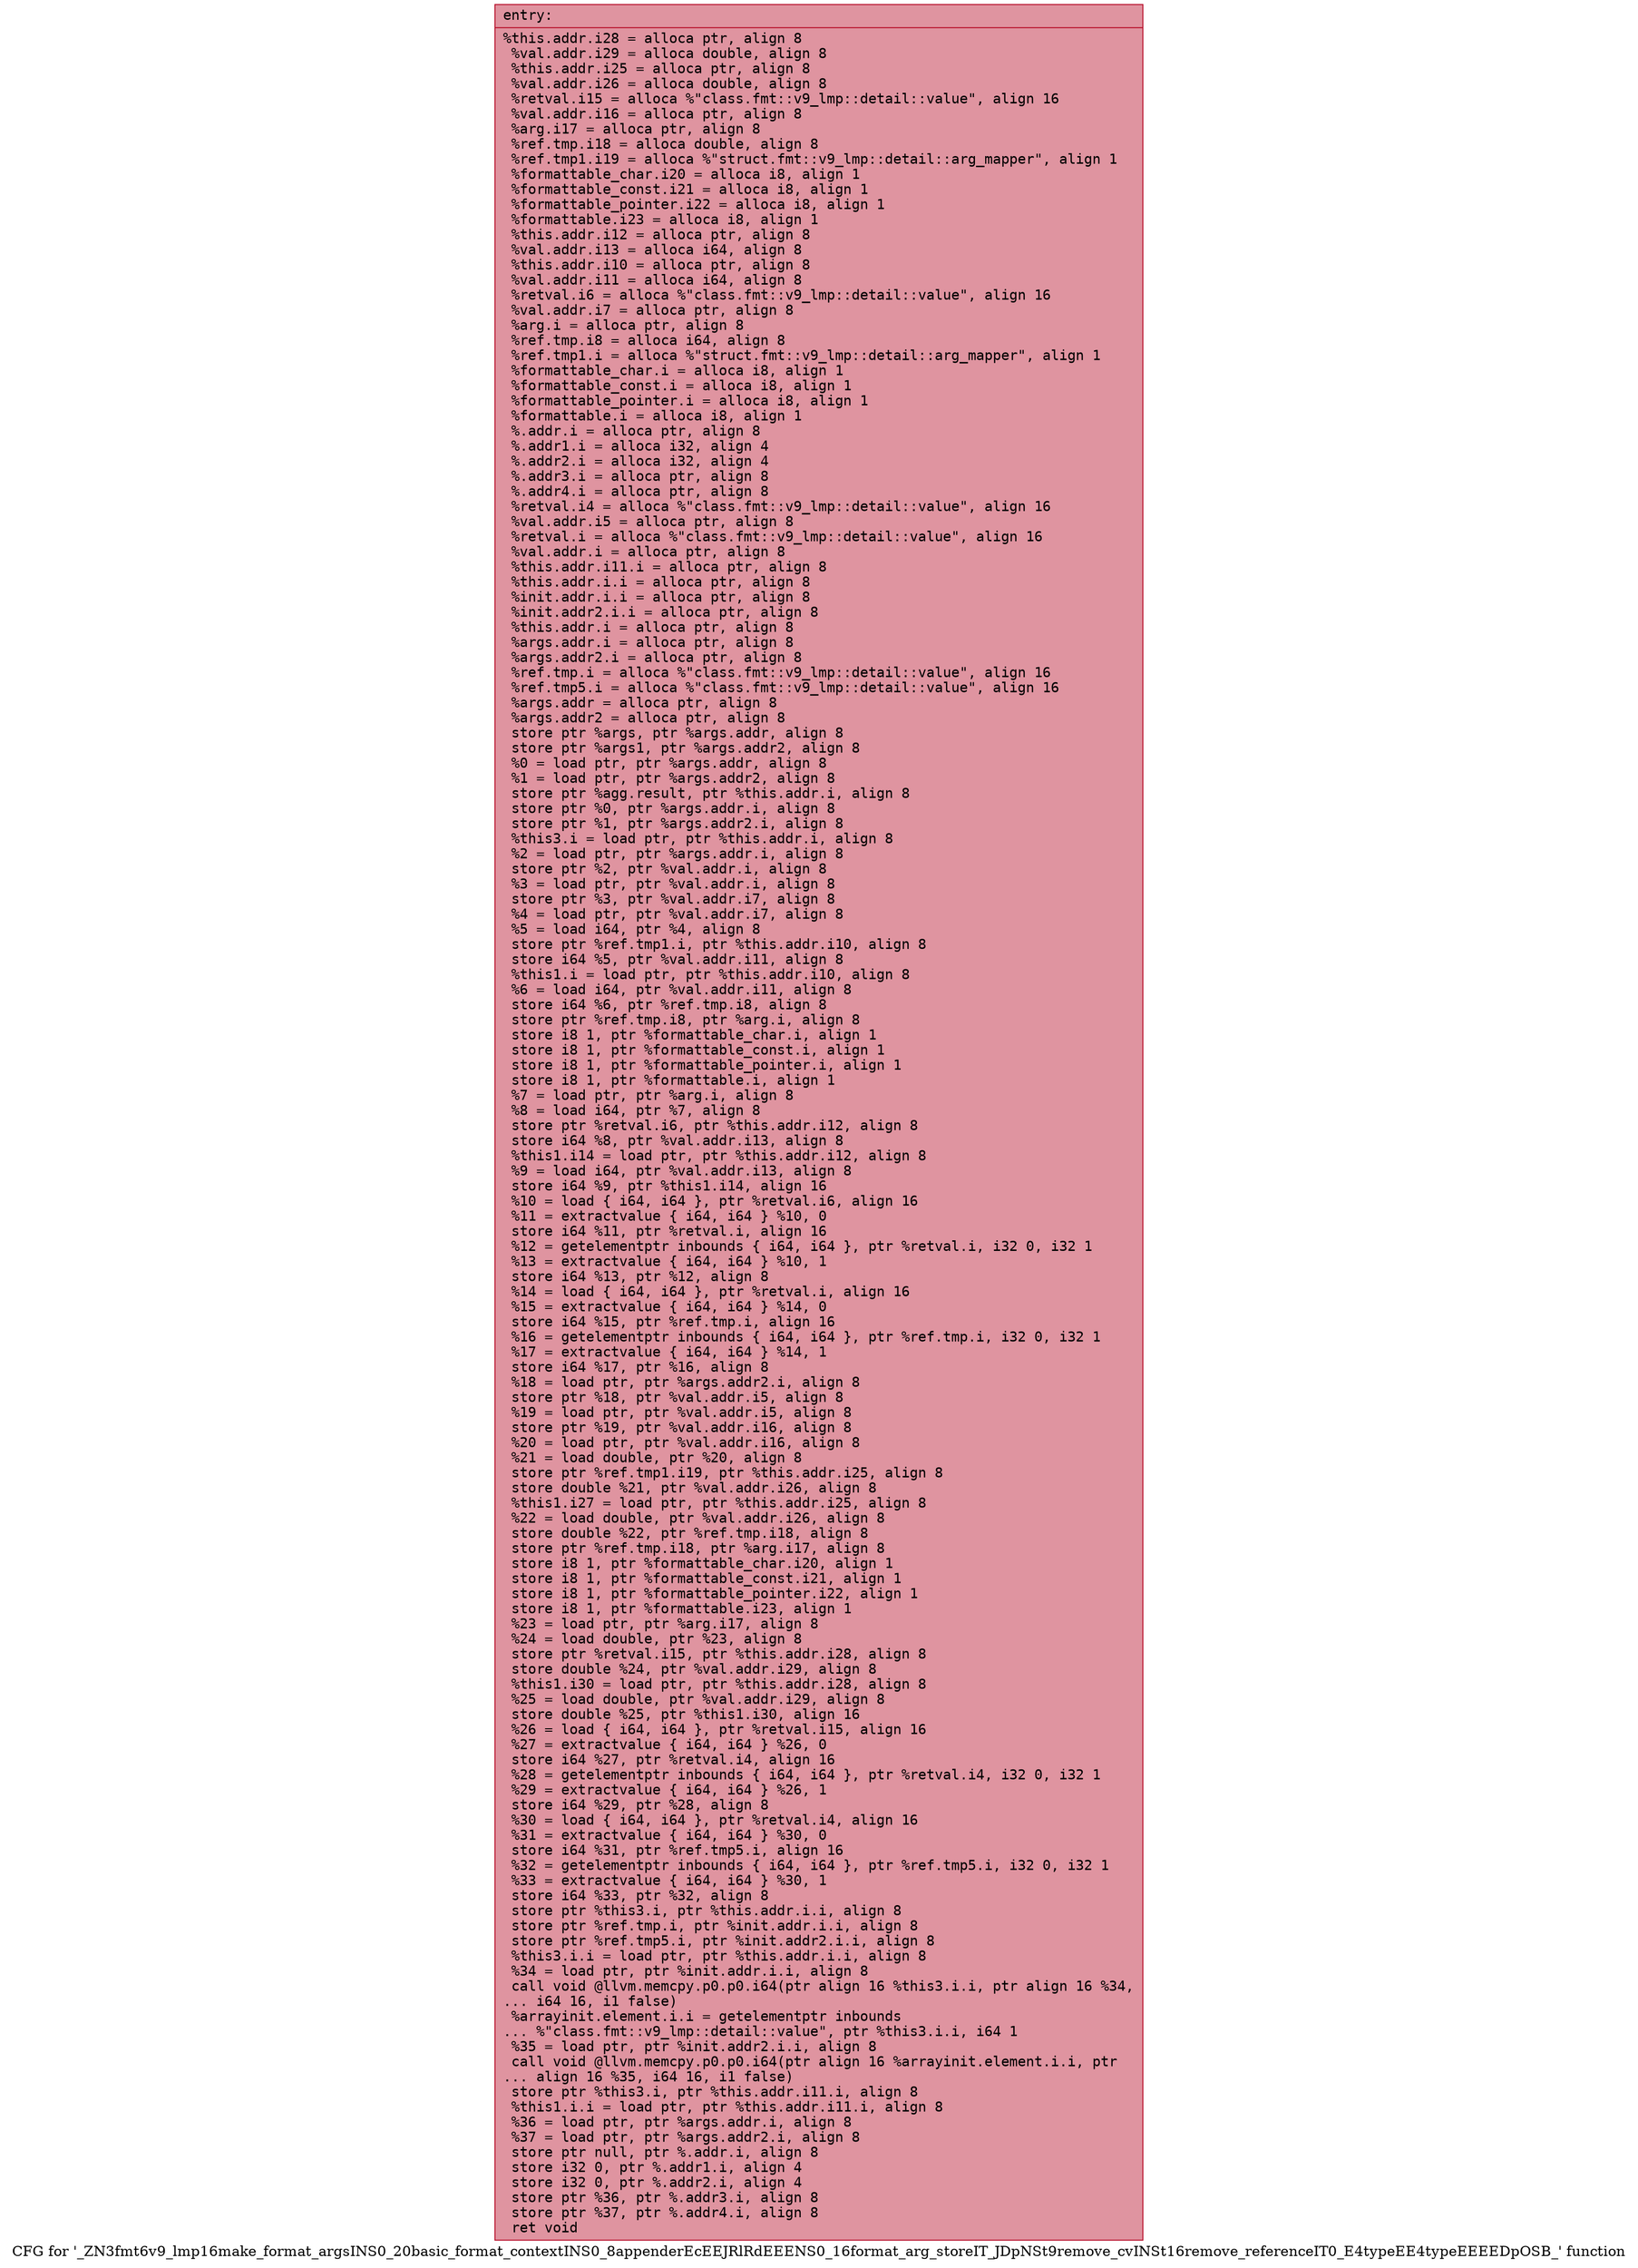 digraph "CFG for '_ZN3fmt6v9_lmp16make_format_argsINS0_20basic_format_contextINS0_8appenderEcEEJRlRdEEENS0_16format_arg_storeIT_JDpNSt9remove_cvINSt16remove_referenceIT0_E4typeEE4typeEEEEDpOSB_' function" {
	label="CFG for '_ZN3fmt6v9_lmp16make_format_argsINS0_20basic_format_contextINS0_8appenderEcEEJRlRdEEENS0_16format_arg_storeIT_JDpNSt9remove_cvINSt16remove_referenceIT0_E4typeEE4typeEEEEDpOSB_' function";

	Node0x55bd405f8060 [shape=record,color="#b70d28ff", style=filled, fillcolor="#b70d2870" fontname="Courier",label="{entry:\l|  %this.addr.i28 = alloca ptr, align 8\l  %val.addr.i29 = alloca double, align 8\l  %this.addr.i25 = alloca ptr, align 8\l  %val.addr.i26 = alloca double, align 8\l  %retval.i15 = alloca %\"class.fmt::v9_lmp::detail::value\", align 16\l  %val.addr.i16 = alloca ptr, align 8\l  %arg.i17 = alloca ptr, align 8\l  %ref.tmp.i18 = alloca double, align 8\l  %ref.tmp1.i19 = alloca %\"struct.fmt::v9_lmp::detail::arg_mapper\", align 1\l  %formattable_char.i20 = alloca i8, align 1\l  %formattable_const.i21 = alloca i8, align 1\l  %formattable_pointer.i22 = alloca i8, align 1\l  %formattable.i23 = alloca i8, align 1\l  %this.addr.i12 = alloca ptr, align 8\l  %val.addr.i13 = alloca i64, align 8\l  %this.addr.i10 = alloca ptr, align 8\l  %val.addr.i11 = alloca i64, align 8\l  %retval.i6 = alloca %\"class.fmt::v9_lmp::detail::value\", align 16\l  %val.addr.i7 = alloca ptr, align 8\l  %arg.i = alloca ptr, align 8\l  %ref.tmp.i8 = alloca i64, align 8\l  %ref.tmp1.i = alloca %\"struct.fmt::v9_lmp::detail::arg_mapper\", align 1\l  %formattable_char.i = alloca i8, align 1\l  %formattable_const.i = alloca i8, align 1\l  %formattable_pointer.i = alloca i8, align 1\l  %formattable.i = alloca i8, align 1\l  %.addr.i = alloca ptr, align 8\l  %.addr1.i = alloca i32, align 4\l  %.addr2.i = alloca i32, align 4\l  %.addr3.i = alloca ptr, align 8\l  %.addr4.i = alloca ptr, align 8\l  %retval.i4 = alloca %\"class.fmt::v9_lmp::detail::value\", align 16\l  %val.addr.i5 = alloca ptr, align 8\l  %retval.i = alloca %\"class.fmt::v9_lmp::detail::value\", align 16\l  %val.addr.i = alloca ptr, align 8\l  %this.addr.i11.i = alloca ptr, align 8\l  %this.addr.i.i = alloca ptr, align 8\l  %init.addr.i.i = alloca ptr, align 8\l  %init.addr2.i.i = alloca ptr, align 8\l  %this.addr.i = alloca ptr, align 8\l  %args.addr.i = alloca ptr, align 8\l  %args.addr2.i = alloca ptr, align 8\l  %ref.tmp.i = alloca %\"class.fmt::v9_lmp::detail::value\", align 16\l  %ref.tmp5.i = alloca %\"class.fmt::v9_lmp::detail::value\", align 16\l  %args.addr = alloca ptr, align 8\l  %args.addr2 = alloca ptr, align 8\l  store ptr %args, ptr %args.addr, align 8\l  store ptr %args1, ptr %args.addr2, align 8\l  %0 = load ptr, ptr %args.addr, align 8\l  %1 = load ptr, ptr %args.addr2, align 8\l  store ptr %agg.result, ptr %this.addr.i, align 8\l  store ptr %0, ptr %args.addr.i, align 8\l  store ptr %1, ptr %args.addr2.i, align 8\l  %this3.i = load ptr, ptr %this.addr.i, align 8\l  %2 = load ptr, ptr %args.addr.i, align 8\l  store ptr %2, ptr %val.addr.i, align 8\l  %3 = load ptr, ptr %val.addr.i, align 8\l  store ptr %3, ptr %val.addr.i7, align 8\l  %4 = load ptr, ptr %val.addr.i7, align 8\l  %5 = load i64, ptr %4, align 8\l  store ptr %ref.tmp1.i, ptr %this.addr.i10, align 8\l  store i64 %5, ptr %val.addr.i11, align 8\l  %this1.i = load ptr, ptr %this.addr.i10, align 8\l  %6 = load i64, ptr %val.addr.i11, align 8\l  store i64 %6, ptr %ref.tmp.i8, align 8\l  store ptr %ref.tmp.i8, ptr %arg.i, align 8\l  store i8 1, ptr %formattable_char.i, align 1\l  store i8 1, ptr %formattable_const.i, align 1\l  store i8 1, ptr %formattable_pointer.i, align 1\l  store i8 1, ptr %formattable.i, align 1\l  %7 = load ptr, ptr %arg.i, align 8\l  %8 = load i64, ptr %7, align 8\l  store ptr %retval.i6, ptr %this.addr.i12, align 8\l  store i64 %8, ptr %val.addr.i13, align 8\l  %this1.i14 = load ptr, ptr %this.addr.i12, align 8\l  %9 = load i64, ptr %val.addr.i13, align 8\l  store i64 %9, ptr %this1.i14, align 16\l  %10 = load \{ i64, i64 \}, ptr %retval.i6, align 16\l  %11 = extractvalue \{ i64, i64 \} %10, 0\l  store i64 %11, ptr %retval.i, align 16\l  %12 = getelementptr inbounds \{ i64, i64 \}, ptr %retval.i, i32 0, i32 1\l  %13 = extractvalue \{ i64, i64 \} %10, 1\l  store i64 %13, ptr %12, align 8\l  %14 = load \{ i64, i64 \}, ptr %retval.i, align 16\l  %15 = extractvalue \{ i64, i64 \} %14, 0\l  store i64 %15, ptr %ref.tmp.i, align 16\l  %16 = getelementptr inbounds \{ i64, i64 \}, ptr %ref.tmp.i, i32 0, i32 1\l  %17 = extractvalue \{ i64, i64 \} %14, 1\l  store i64 %17, ptr %16, align 8\l  %18 = load ptr, ptr %args.addr2.i, align 8\l  store ptr %18, ptr %val.addr.i5, align 8\l  %19 = load ptr, ptr %val.addr.i5, align 8\l  store ptr %19, ptr %val.addr.i16, align 8\l  %20 = load ptr, ptr %val.addr.i16, align 8\l  %21 = load double, ptr %20, align 8\l  store ptr %ref.tmp1.i19, ptr %this.addr.i25, align 8\l  store double %21, ptr %val.addr.i26, align 8\l  %this1.i27 = load ptr, ptr %this.addr.i25, align 8\l  %22 = load double, ptr %val.addr.i26, align 8\l  store double %22, ptr %ref.tmp.i18, align 8\l  store ptr %ref.tmp.i18, ptr %arg.i17, align 8\l  store i8 1, ptr %formattable_char.i20, align 1\l  store i8 1, ptr %formattable_const.i21, align 1\l  store i8 1, ptr %formattable_pointer.i22, align 1\l  store i8 1, ptr %formattable.i23, align 1\l  %23 = load ptr, ptr %arg.i17, align 8\l  %24 = load double, ptr %23, align 8\l  store ptr %retval.i15, ptr %this.addr.i28, align 8\l  store double %24, ptr %val.addr.i29, align 8\l  %this1.i30 = load ptr, ptr %this.addr.i28, align 8\l  %25 = load double, ptr %val.addr.i29, align 8\l  store double %25, ptr %this1.i30, align 16\l  %26 = load \{ i64, i64 \}, ptr %retval.i15, align 16\l  %27 = extractvalue \{ i64, i64 \} %26, 0\l  store i64 %27, ptr %retval.i4, align 16\l  %28 = getelementptr inbounds \{ i64, i64 \}, ptr %retval.i4, i32 0, i32 1\l  %29 = extractvalue \{ i64, i64 \} %26, 1\l  store i64 %29, ptr %28, align 8\l  %30 = load \{ i64, i64 \}, ptr %retval.i4, align 16\l  %31 = extractvalue \{ i64, i64 \} %30, 0\l  store i64 %31, ptr %ref.tmp5.i, align 16\l  %32 = getelementptr inbounds \{ i64, i64 \}, ptr %ref.tmp5.i, i32 0, i32 1\l  %33 = extractvalue \{ i64, i64 \} %30, 1\l  store i64 %33, ptr %32, align 8\l  store ptr %this3.i, ptr %this.addr.i.i, align 8\l  store ptr %ref.tmp.i, ptr %init.addr.i.i, align 8\l  store ptr %ref.tmp5.i, ptr %init.addr2.i.i, align 8\l  %this3.i.i = load ptr, ptr %this.addr.i.i, align 8\l  %34 = load ptr, ptr %init.addr.i.i, align 8\l  call void @llvm.memcpy.p0.p0.i64(ptr align 16 %this3.i.i, ptr align 16 %34,\l... i64 16, i1 false)\l  %arrayinit.element.i.i = getelementptr inbounds\l... %\"class.fmt::v9_lmp::detail::value\", ptr %this3.i.i, i64 1\l  %35 = load ptr, ptr %init.addr2.i.i, align 8\l  call void @llvm.memcpy.p0.p0.i64(ptr align 16 %arrayinit.element.i.i, ptr\l... align 16 %35, i64 16, i1 false)\l  store ptr %this3.i, ptr %this.addr.i11.i, align 8\l  %this1.i.i = load ptr, ptr %this.addr.i11.i, align 8\l  %36 = load ptr, ptr %args.addr.i, align 8\l  %37 = load ptr, ptr %args.addr2.i, align 8\l  store ptr null, ptr %.addr.i, align 8\l  store i32 0, ptr %.addr1.i, align 4\l  store i32 0, ptr %.addr2.i, align 4\l  store ptr %36, ptr %.addr3.i, align 8\l  store ptr %37, ptr %.addr4.i, align 8\l  ret void\l}"];
}
